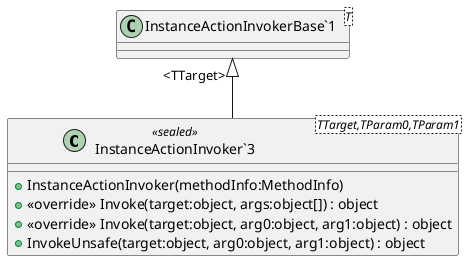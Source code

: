 @startuml
class "InstanceActionInvoker`3"<TTarget,TParam0,TParam1> <<sealed>> {
    + InstanceActionInvoker(methodInfo:MethodInfo)
    + <<override>> Invoke(target:object, args:object[]) : object
    + <<override>> Invoke(target:object, arg0:object, arg1:object) : object
    + InvokeUnsafe(target:object, arg0:object, arg1:object) : object
}
class "InstanceActionInvokerBase`1"<T> {
}
"InstanceActionInvokerBase`1" "<TTarget>" <|-- "InstanceActionInvoker`3"
@enduml
